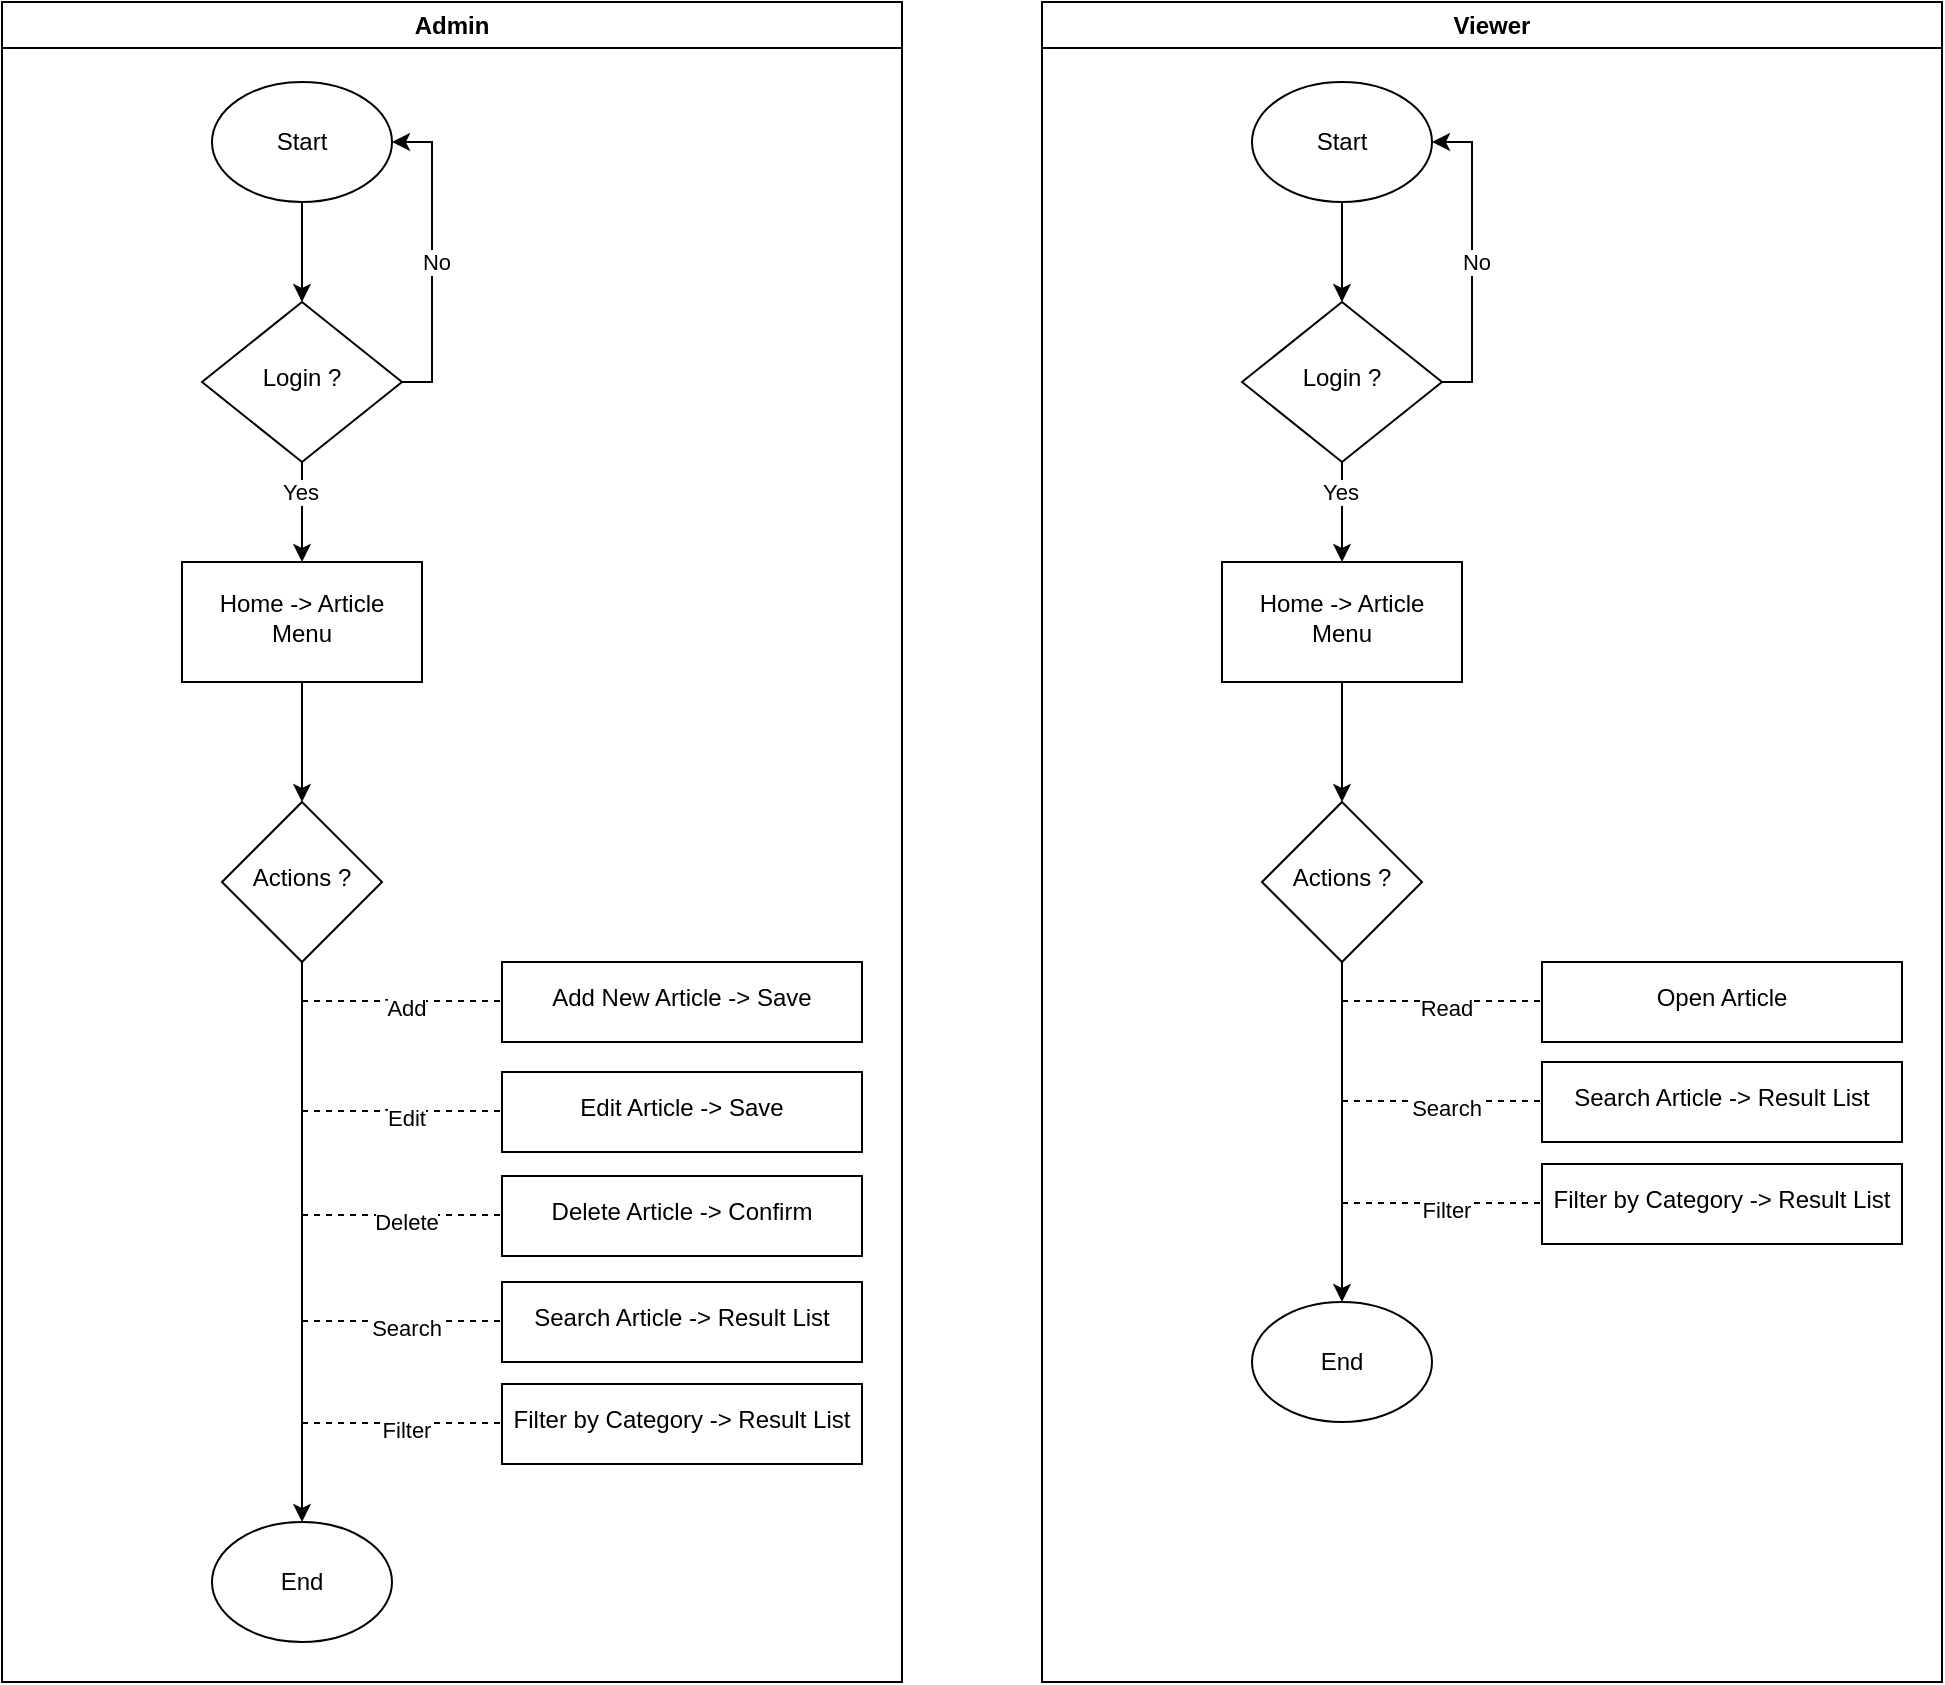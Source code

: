 <mxfile version="28.2.5">
  <diagram id="C5RBs43oDa-KdzZeNtuy" name="Page-1">
    <mxGraphModel dx="2081" dy="951" grid="1" gridSize="10" guides="1" tooltips="1" connect="1" arrows="1" fold="1" page="1" pageScale="1" pageWidth="827" pageHeight="1169" math="0" shadow="0">
      <root>
        <mxCell id="WIyWlLk6GJQsqaUBKTNV-0" />
        <mxCell id="WIyWlLk6GJQsqaUBKTNV-1" parent="WIyWlLk6GJQsqaUBKTNV-0" />
        <mxCell id="zMHx1gX578l4r98D342h-0" value="Admin" style="swimlane;whiteSpace=wrap;html=1;" parent="WIyWlLk6GJQsqaUBKTNV-1" vertex="1">
          <mxGeometry x="40" y="40" width="450" height="840" as="geometry">
            <mxRectangle x="430" y="510" width="140" height="30" as="alternateBounds" />
          </mxGeometry>
        </mxCell>
        <mxCell id="zMHx1gX578l4r98D342h-14" value="" style="edgeStyle=orthogonalEdgeStyle;rounded=0;orthogonalLoop=1;jettySize=auto;html=1;" parent="zMHx1gX578l4r98D342h-0" source="WIyWlLk6GJQsqaUBKTNV-6" target="zMHx1gX578l4r98D342h-13" edge="1">
          <mxGeometry relative="1" as="geometry" />
        </mxCell>
        <mxCell id="zMHx1gX578l4r98D342h-18" value="Yes" style="edgeLabel;html=1;align=center;verticalAlign=middle;resizable=0;points=[];" parent="zMHx1gX578l4r98D342h-14" vertex="1" connectable="0">
          <mxGeometry x="-0.4" y="-1" relative="1" as="geometry">
            <mxPoint as="offset" />
          </mxGeometry>
        </mxCell>
        <mxCell id="zMHx1gX578l4r98D342h-19" style="edgeStyle=orthogonalEdgeStyle;rounded=0;orthogonalLoop=1;jettySize=auto;html=1;entryX=1;entryY=0.5;entryDx=0;entryDy=0;" parent="zMHx1gX578l4r98D342h-0" source="WIyWlLk6GJQsqaUBKTNV-6" target="zMHx1gX578l4r98D342h-15" edge="1">
          <mxGeometry relative="1" as="geometry">
            <Array as="points">
              <mxPoint x="215" y="190" />
              <mxPoint x="215" y="70" />
            </Array>
          </mxGeometry>
        </mxCell>
        <mxCell id="zMHx1gX578l4r98D342h-20" value="No" style="edgeLabel;html=1;align=center;verticalAlign=middle;resizable=0;points=[];" parent="zMHx1gX578l4r98D342h-19" vertex="1" connectable="0">
          <mxGeometry x="-0.032" y="-2" relative="1" as="geometry">
            <mxPoint as="offset" />
          </mxGeometry>
        </mxCell>
        <mxCell id="WIyWlLk6GJQsqaUBKTNV-6" value="Login ?" style="rhombus;whiteSpace=wrap;html=1;shadow=0;fontFamily=Helvetica;fontSize=12;align=center;strokeWidth=1;spacing=6;spacingTop=-4;" parent="zMHx1gX578l4r98D342h-0" vertex="1">
          <mxGeometry x="100" y="150" width="100" height="80" as="geometry" />
        </mxCell>
        <mxCell id="X_uzLd1JDPzAY57dWKAX-1" value="" style="edgeStyle=orthogonalEdgeStyle;rounded=0;orthogonalLoop=1;jettySize=auto;html=1;" parent="zMHx1gX578l4r98D342h-0" source="zMHx1gX578l4r98D342h-13" target="X_uzLd1JDPzAY57dWKAX-0" edge="1">
          <mxGeometry relative="1" as="geometry" />
        </mxCell>
        <mxCell id="zMHx1gX578l4r98D342h-13" value="Home -&amp;gt; Article Menu" style="whiteSpace=wrap;html=1;shadow=0;strokeWidth=1;spacing=6;spacingTop=-4;" parent="zMHx1gX578l4r98D342h-0" vertex="1">
          <mxGeometry x="90" y="280" width="120" height="60" as="geometry" />
        </mxCell>
        <mxCell id="zMHx1gX578l4r98D342h-16" value="" style="edgeStyle=orthogonalEdgeStyle;rounded=0;orthogonalLoop=1;jettySize=auto;html=1;" parent="zMHx1gX578l4r98D342h-0" source="zMHx1gX578l4r98D342h-15" target="WIyWlLk6GJQsqaUBKTNV-6" edge="1">
          <mxGeometry relative="1" as="geometry" />
        </mxCell>
        <mxCell id="zMHx1gX578l4r98D342h-15" value="Start" style="ellipse;whiteSpace=wrap;html=1;" parent="zMHx1gX578l4r98D342h-0" vertex="1">
          <mxGeometry x="105" y="40" width="90" height="60" as="geometry" />
        </mxCell>
        <mxCell id="X_uzLd1JDPzAY57dWKAX-3" style="edgeStyle=orthogonalEdgeStyle;rounded=0;orthogonalLoop=1;jettySize=auto;html=1;entryX=0.5;entryY=0;entryDx=0;entryDy=0;" parent="zMHx1gX578l4r98D342h-0" source="X_uzLd1JDPzAY57dWKAX-0" target="X_uzLd1JDPzAY57dWKAX-2" edge="1">
          <mxGeometry relative="1" as="geometry" />
        </mxCell>
        <mxCell id="X_uzLd1JDPzAY57dWKAX-0" value="Actions ?" style="rhombus;whiteSpace=wrap;html=1;shadow=0;strokeWidth=1;spacing=6;spacingTop=-4;" parent="zMHx1gX578l4r98D342h-0" vertex="1">
          <mxGeometry x="110" y="400" width="80" height="80" as="geometry" />
        </mxCell>
        <mxCell id="X_uzLd1JDPzAY57dWKAX-2" value="End" style="ellipse;whiteSpace=wrap;html=1;" parent="zMHx1gX578l4r98D342h-0" vertex="1">
          <mxGeometry x="105" y="760" width="90" height="60" as="geometry" />
        </mxCell>
        <mxCell id="X_uzLd1JDPzAY57dWKAX-13" value="Add New Article -&amp;gt; Save" style="whiteSpace=wrap;html=1;shadow=0;strokeWidth=1;spacing=6;spacingTop=-4;" parent="zMHx1gX578l4r98D342h-0" vertex="1">
          <mxGeometry x="250" y="480" width="180" height="40" as="geometry" />
        </mxCell>
        <mxCell id="X_uzLd1JDPzAY57dWKAX-30" value="Edit Article -&amp;gt; Save" style="whiteSpace=wrap;html=1;shadow=0;strokeWidth=1;spacing=6;spacingTop=-4;" parent="zMHx1gX578l4r98D342h-0" vertex="1">
          <mxGeometry x="250" y="535" width="180" height="40" as="geometry" />
        </mxCell>
        <mxCell id="X_uzLd1JDPzAY57dWKAX-31" value="" style="endArrow=none;dashed=1;html=1;rounded=0;" parent="zMHx1gX578l4r98D342h-0" edge="1">
          <mxGeometry width="50" height="50" relative="1" as="geometry">
            <mxPoint x="150" y="554.5" as="sourcePoint" />
            <mxPoint x="250" y="554.5" as="targetPoint" />
          </mxGeometry>
        </mxCell>
        <mxCell id="X_uzLd1JDPzAY57dWKAX-32" value="Text" style="edgeLabel;html=1;align=center;verticalAlign=middle;resizable=0;points=[];" parent="X_uzLd1JDPzAY57dWKAX-31" vertex="1" connectable="0">
          <mxGeometry x="0.02" y="-2" relative="1" as="geometry">
            <mxPoint as="offset" />
          </mxGeometry>
        </mxCell>
        <mxCell id="X_uzLd1JDPzAY57dWKAX-33" value="Edit" style="edgeLabel;html=1;align=center;verticalAlign=middle;resizable=0;points=[];" parent="X_uzLd1JDPzAY57dWKAX-31" vertex="1" connectable="0">
          <mxGeometry x="0.04" y="-3" relative="1" as="geometry">
            <mxPoint as="offset" />
          </mxGeometry>
        </mxCell>
        <mxCell id="X_uzLd1JDPzAY57dWKAX-36" value="Delete Article&amp;nbsp;&lt;span style=&quot;background-color: transparent; color: light-dark(rgb(0, 0, 0), rgb(255, 255, 255));&quot;&gt;-&amp;gt; Confirm&lt;/span&gt;" style="whiteSpace=wrap;html=1;shadow=0;strokeWidth=1;spacing=6;spacingTop=-4;" parent="zMHx1gX578l4r98D342h-0" vertex="1">
          <mxGeometry x="250" y="587" width="180" height="40" as="geometry" />
        </mxCell>
        <mxCell id="X_uzLd1JDPzAY57dWKAX-37" value="" style="endArrow=none;dashed=1;html=1;rounded=0;" parent="zMHx1gX578l4r98D342h-0" edge="1">
          <mxGeometry width="50" height="50" relative="1" as="geometry">
            <mxPoint x="150" y="606.5" as="sourcePoint" />
            <mxPoint x="250" y="606.5" as="targetPoint" />
          </mxGeometry>
        </mxCell>
        <mxCell id="X_uzLd1JDPzAY57dWKAX-38" value="Text" style="edgeLabel;html=1;align=center;verticalAlign=middle;resizable=0;points=[];" parent="X_uzLd1JDPzAY57dWKAX-37" vertex="1" connectable="0">
          <mxGeometry x="0.02" y="-2" relative="1" as="geometry">
            <mxPoint as="offset" />
          </mxGeometry>
        </mxCell>
        <mxCell id="X_uzLd1JDPzAY57dWKAX-39" value="Delete" style="edgeLabel;html=1;align=center;verticalAlign=middle;resizable=0;points=[];" parent="X_uzLd1JDPzAY57dWKAX-37" vertex="1" connectable="0">
          <mxGeometry x="0.04" y="-3" relative="1" as="geometry">
            <mxPoint as="offset" />
          </mxGeometry>
        </mxCell>
        <mxCell id="X_uzLd1JDPzAY57dWKAX-9" value="" style="endArrow=none;dashed=1;html=1;rounded=0;" parent="zMHx1gX578l4r98D342h-0" edge="1">
          <mxGeometry width="50" height="50" relative="1" as="geometry">
            <mxPoint x="150" y="499.5" as="sourcePoint" />
            <mxPoint x="250" y="499.5" as="targetPoint" />
          </mxGeometry>
        </mxCell>
        <mxCell id="X_uzLd1JDPzAY57dWKAX-10" value="Text" style="edgeLabel;html=1;align=center;verticalAlign=middle;resizable=0;points=[];" parent="X_uzLd1JDPzAY57dWKAX-9" vertex="1" connectable="0">
          <mxGeometry x="0.02" y="-2" relative="1" as="geometry">
            <mxPoint as="offset" />
          </mxGeometry>
        </mxCell>
        <mxCell id="X_uzLd1JDPzAY57dWKAX-12" value="Add" style="edgeLabel;html=1;align=center;verticalAlign=middle;resizable=0;points=[];" parent="X_uzLd1JDPzAY57dWKAX-9" vertex="1" connectable="0">
          <mxGeometry x="0.04" y="-3" relative="1" as="geometry">
            <mxPoint as="offset" />
          </mxGeometry>
        </mxCell>
        <mxCell id="fEFpx00hatzRK4GJu2hC-3" value="Search Article&lt;span style=&quot;background-color: transparent; color: light-dark(rgb(0, 0, 0), rgb(255, 255, 255));&quot;&gt;&amp;nbsp;-&amp;gt; Result List&lt;/span&gt;" style="whiteSpace=wrap;html=1;shadow=0;strokeWidth=1;spacing=6;spacingTop=-4;" parent="zMHx1gX578l4r98D342h-0" vertex="1">
          <mxGeometry x="250" y="640" width="180" height="40" as="geometry" />
        </mxCell>
        <mxCell id="fEFpx00hatzRK4GJu2hC-4" value="" style="endArrow=none;dashed=1;html=1;rounded=0;" parent="zMHx1gX578l4r98D342h-0" edge="1">
          <mxGeometry width="50" height="50" relative="1" as="geometry">
            <mxPoint x="150" y="659.5" as="sourcePoint" />
            <mxPoint x="250" y="659.5" as="targetPoint" />
          </mxGeometry>
        </mxCell>
        <mxCell id="fEFpx00hatzRK4GJu2hC-5" value="Text" style="edgeLabel;html=1;align=center;verticalAlign=middle;resizable=0;points=[];" parent="fEFpx00hatzRK4GJu2hC-4" vertex="1" connectable="0">
          <mxGeometry x="0.02" y="-2" relative="1" as="geometry">
            <mxPoint as="offset" />
          </mxGeometry>
        </mxCell>
        <mxCell id="fEFpx00hatzRK4GJu2hC-6" value="Search" style="edgeLabel;html=1;align=center;verticalAlign=middle;resizable=0;points=[];" parent="fEFpx00hatzRK4GJu2hC-4" vertex="1" connectable="0">
          <mxGeometry x="0.04" y="-3" relative="1" as="geometry">
            <mxPoint as="offset" />
          </mxGeometry>
        </mxCell>
        <mxCell id="fEFpx00hatzRK4GJu2hC-13" value="Filter by Category&lt;span style=&quot;background-color: transparent; color: light-dark(rgb(0, 0, 0), rgb(255, 255, 255));&quot;&gt;&amp;nbsp;-&amp;gt; Result List&lt;/span&gt;" style="whiteSpace=wrap;html=1;shadow=0;strokeWidth=1;spacing=6;spacingTop=-4;" parent="zMHx1gX578l4r98D342h-0" vertex="1">
          <mxGeometry x="250" y="691" width="180" height="40" as="geometry" />
        </mxCell>
        <mxCell id="fEFpx00hatzRK4GJu2hC-14" value="" style="endArrow=none;dashed=1;html=1;rounded=0;" parent="zMHx1gX578l4r98D342h-0" edge="1">
          <mxGeometry width="50" height="50" relative="1" as="geometry">
            <mxPoint x="150" y="710.5" as="sourcePoint" />
            <mxPoint x="250" y="710.5" as="targetPoint" />
          </mxGeometry>
        </mxCell>
        <mxCell id="fEFpx00hatzRK4GJu2hC-15" value="Text" style="edgeLabel;html=1;align=center;verticalAlign=middle;resizable=0;points=[];" parent="fEFpx00hatzRK4GJu2hC-14" vertex="1" connectable="0">
          <mxGeometry x="0.02" y="-2" relative="1" as="geometry">
            <mxPoint as="offset" />
          </mxGeometry>
        </mxCell>
        <mxCell id="fEFpx00hatzRK4GJu2hC-16" value="Filter" style="edgeLabel;html=1;align=center;verticalAlign=middle;resizable=0;points=[];" parent="fEFpx00hatzRK4GJu2hC-14" vertex="1" connectable="0">
          <mxGeometry x="0.04" y="-3" relative="1" as="geometry">
            <mxPoint as="offset" />
          </mxGeometry>
        </mxCell>
        <mxCell id="fEFpx00hatzRK4GJu2hC-17" value="Viewer" style="swimlane;whiteSpace=wrap;html=1;" parent="WIyWlLk6GJQsqaUBKTNV-1" vertex="1">
          <mxGeometry x="560" y="40" width="450" height="840" as="geometry">
            <mxRectangle x="430" y="510" width="140" height="30" as="alternateBounds" />
          </mxGeometry>
        </mxCell>
        <mxCell id="fEFpx00hatzRK4GJu2hC-18" value="" style="edgeStyle=orthogonalEdgeStyle;rounded=0;orthogonalLoop=1;jettySize=auto;html=1;" parent="fEFpx00hatzRK4GJu2hC-17" source="fEFpx00hatzRK4GJu2hC-22" target="fEFpx00hatzRK4GJu2hC-24" edge="1">
          <mxGeometry relative="1" as="geometry" />
        </mxCell>
        <mxCell id="fEFpx00hatzRK4GJu2hC-19" value="Yes" style="edgeLabel;html=1;align=center;verticalAlign=middle;resizable=0;points=[];" parent="fEFpx00hatzRK4GJu2hC-18" vertex="1" connectable="0">
          <mxGeometry x="-0.4" y="-1" relative="1" as="geometry">
            <mxPoint as="offset" />
          </mxGeometry>
        </mxCell>
        <mxCell id="fEFpx00hatzRK4GJu2hC-20" style="edgeStyle=orthogonalEdgeStyle;rounded=0;orthogonalLoop=1;jettySize=auto;html=1;entryX=1;entryY=0.5;entryDx=0;entryDy=0;" parent="fEFpx00hatzRK4GJu2hC-17" source="fEFpx00hatzRK4GJu2hC-22" target="fEFpx00hatzRK4GJu2hC-26" edge="1">
          <mxGeometry relative="1" as="geometry">
            <Array as="points">
              <mxPoint x="215" y="190" />
              <mxPoint x="215" y="70" />
            </Array>
          </mxGeometry>
        </mxCell>
        <mxCell id="fEFpx00hatzRK4GJu2hC-21" value="No" style="edgeLabel;html=1;align=center;verticalAlign=middle;resizable=0;points=[];" parent="fEFpx00hatzRK4GJu2hC-20" vertex="1" connectable="0">
          <mxGeometry x="-0.032" y="-2" relative="1" as="geometry">
            <mxPoint as="offset" />
          </mxGeometry>
        </mxCell>
        <mxCell id="fEFpx00hatzRK4GJu2hC-22" value="Login ?" style="rhombus;whiteSpace=wrap;html=1;shadow=0;fontFamily=Helvetica;fontSize=12;align=center;strokeWidth=1;spacing=6;spacingTop=-4;" parent="fEFpx00hatzRK4GJu2hC-17" vertex="1">
          <mxGeometry x="100" y="150" width="100" height="80" as="geometry" />
        </mxCell>
        <mxCell id="fEFpx00hatzRK4GJu2hC-23" value="" style="edgeStyle=orthogonalEdgeStyle;rounded=0;orthogonalLoop=1;jettySize=auto;html=1;" parent="fEFpx00hatzRK4GJu2hC-17" source="fEFpx00hatzRK4GJu2hC-24" target="fEFpx00hatzRK4GJu2hC-28" edge="1">
          <mxGeometry relative="1" as="geometry" />
        </mxCell>
        <mxCell id="fEFpx00hatzRK4GJu2hC-24" value="Home -&amp;gt; Article Menu" style="whiteSpace=wrap;html=1;shadow=0;strokeWidth=1;spacing=6;spacingTop=-4;" parent="fEFpx00hatzRK4GJu2hC-17" vertex="1">
          <mxGeometry x="90" y="280" width="120" height="60" as="geometry" />
        </mxCell>
        <mxCell id="fEFpx00hatzRK4GJu2hC-25" value="" style="edgeStyle=orthogonalEdgeStyle;rounded=0;orthogonalLoop=1;jettySize=auto;html=1;" parent="fEFpx00hatzRK4GJu2hC-17" source="fEFpx00hatzRK4GJu2hC-26" target="fEFpx00hatzRK4GJu2hC-22" edge="1">
          <mxGeometry relative="1" as="geometry" />
        </mxCell>
        <mxCell id="fEFpx00hatzRK4GJu2hC-26" value="Start" style="ellipse;whiteSpace=wrap;html=1;" parent="fEFpx00hatzRK4GJu2hC-17" vertex="1">
          <mxGeometry x="105" y="40" width="90" height="60" as="geometry" />
        </mxCell>
        <mxCell id="fEFpx00hatzRK4GJu2hC-27" style="edgeStyle=orthogonalEdgeStyle;rounded=0;orthogonalLoop=1;jettySize=auto;html=1;entryX=0.5;entryY=0;entryDx=0;entryDy=0;" parent="fEFpx00hatzRK4GJu2hC-17" source="fEFpx00hatzRK4GJu2hC-28" target="fEFpx00hatzRK4GJu2hC-29" edge="1">
          <mxGeometry relative="1" as="geometry" />
        </mxCell>
        <mxCell id="fEFpx00hatzRK4GJu2hC-28" value="Actions ?" style="rhombus;whiteSpace=wrap;html=1;shadow=0;strokeWidth=1;spacing=6;spacingTop=-4;" parent="fEFpx00hatzRK4GJu2hC-17" vertex="1">
          <mxGeometry x="110" y="400" width="80" height="80" as="geometry" />
        </mxCell>
        <mxCell id="fEFpx00hatzRK4GJu2hC-29" value="End" style="ellipse;whiteSpace=wrap;html=1;" parent="fEFpx00hatzRK4GJu2hC-17" vertex="1">
          <mxGeometry x="105" y="650" width="90" height="60" as="geometry" />
        </mxCell>
        <mxCell id="fEFpx00hatzRK4GJu2hC-30" value="Open Article" style="whiteSpace=wrap;html=1;shadow=0;strokeWidth=1;spacing=6;spacingTop=-4;" parent="fEFpx00hatzRK4GJu2hC-17" vertex="1">
          <mxGeometry x="250" y="480" width="180" height="40" as="geometry" />
        </mxCell>
        <mxCell id="fEFpx00hatzRK4GJu2hC-39" value="" style="endArrow=none;dashed=1;html=1;rounded=0;" parent="fEFpx00hatzRK4GJu2hC-17" edge="1">
          <mxGeometry width="50" height="50" relative="1" as="geometry">
            <mxPoint x="150" y="499.5" as="sourcePoint" />
            <mxPoint x="250" y="499.5" as="targetPoint" />
          </mxGeometry>
        </mxCell>
        <mxCell id="fEFpx00hatzRK4GJu2hC-40" value="Text" style="edgeLabel;html=1;align=center;verticalAlign=middle;resizable=0;points=[];" parent="fEFpx00hatzRK4GJu2hC-39" vertex="1" connectable="0">
          <mxGeometry x="0.02" y="-2" relative="1" as="geometry">
            <mxPoint as="offset" />
          </mxGeometry>
        </mxCell>
        <mxCell id="fEFpx00hatzRK4GJu2hC-41" value="Read" style="edgeLabel;html=1;align=center;verticalAlign=middle;resizable=0;points=[];" parent="fEFpx00hatzRK4GJu2hC-39" vertex="1" connectable="0">
          <mxGeometry x="0.04" y="-3" relative="1" as="geometry">
            <mxPoint as="offset" />
          </mxGeometry>
        </mxCell>
        <mxCell id="fEFpx00hatzRK4GJu2hC-42" value="Search Article&lt;span style=&quot;background-color: transparent; color: light-dark(rgb(0, 0, 0), rgb(255, 255, 255));&quot;&gt;&amp;nbsp;-&amp;gt; Result List&lt;/span&gt;" style="whiteSpace=wrap;html=1;shadow=0;strokeWidth=1;spacing=6;spacingTop=-4;" parent="fEFpx00hatzRK4GJu2hC-17" vertex="1">
          <mxGeometry x="250" y="530" width="180" height="40" as="geometry" />
        </mxCell>
        <mxCell id="fEFpx00hatzRK4GJu2hC-43" value="" style="endArrow=none;dashed=1;html=1;rounded=0;" parent="fEFpx00hatzRK4GJu2hC-17" edge="1">
          <mxGeometry width="50" height="50" relative="1" as="geometry">
            <mxPoint x="150" y="549.5" as="sourcePoint" />
            <mxPoint x="250" y="549.5" as="targetPoint" />
          </mxGeometry>
        </mxCell>
        <mxCell id="fEFpx00hatzRK4GJu2hC-44" value="Text" style="edgeLabel;html=1;align=center;verticalAlign=middle;resizable=0;points=[];" parent="fEFpx00hatzRK4GJu2hC-43" vertex="1" connectable="0">
          <mxGeometry x="0.02" y="-2" relative="1" as="geometry">
            <mxPoint as="offset" />
          </mxGeometry>
        </mxCell>
        <mxCell id="fEFpx00hatzRK4GJu2hC-45" value="Search" style="edgeLabel;html=1;align=center;verticalAlign=middle;resizable=0;points=[];" parent="fEFpx00hatzRK4GJu2hC-43" vertex="1" connectable="0">
          <mxGeometry x="0.04" y="-3" relative="1" as="geometry">
            <mxPoint as="offset" />
          </mxGeometry>
        </mxCell>
        <mxCell id="fEFpx00hatzRK4GJu2hC-46" value="Filter by Category&lt;span style=&quot;background-color: transparent; color: light-dark(rgb(0, 0, 0), rgb(255, 255, 255));&quot;&gt;&amp;nbsp;-&amp;gt; Result List&lt;/span&gt;" style="whiteSpace=wrap;html=1;shadow=0;strokeWidth=1;spacing=6;spacingTop=-4;" parent="fEFpx00hatzRK4GJu2hC-17" vertex="1">
          <mxGeometry x="250" y="581" width="180" height="40" as="geometry" />
        </mxCell>
        <mxCell id="fEFpx00hatzRK4GJu2hC-47" value="" style="endArrow=none;dashed=1;html=1;rounded=0;" parent="fEFpx00hatzRK4GJu2hC-17" edge="1">
          <mxGeometry width="50" height="50" relative="1" as="geometry">
            <mxPoint x="150" y="600.5" as="sourcePoint" />
            <mxPoint x="250" y="600.5" as="targetPoint" />
          </mxGeometry>
        </mxCell>
        <mxCell id="fEFpx00hatzRK4GJu2hC-48" value="Text" style="edgeLabel;html=1;align=center;verticalAlign=middle;resizable=0;points=[];" parent="fEFpx00hatzRK4GJu2hC-47" vertex="1" connectable="0">
          <mxGeometry x="0.02" y="-2" relative="1" as="geometry">
            <mxPoint as="offset" />
          </mxGeometry>
        </mxCell>
        <mxCell id="fEFpx00hatzRK4GJu2hC-49" value="Filter" style="edgeLabel;html=1;align=center;verticalAlign=middle;resizable=0;points=[];" parent="fEFpx00hatzRK4GJu2hC-47" vertex="1" connectable="0">
          <mxGeometry x="0.04" y="-3" relative="1" as="geometry">
            <mxPoint as="offset" />
          </mxGeometry>
        </mxCell>
      </root>
    </mxGraphModel>
  </diagram>
</mxfile>
